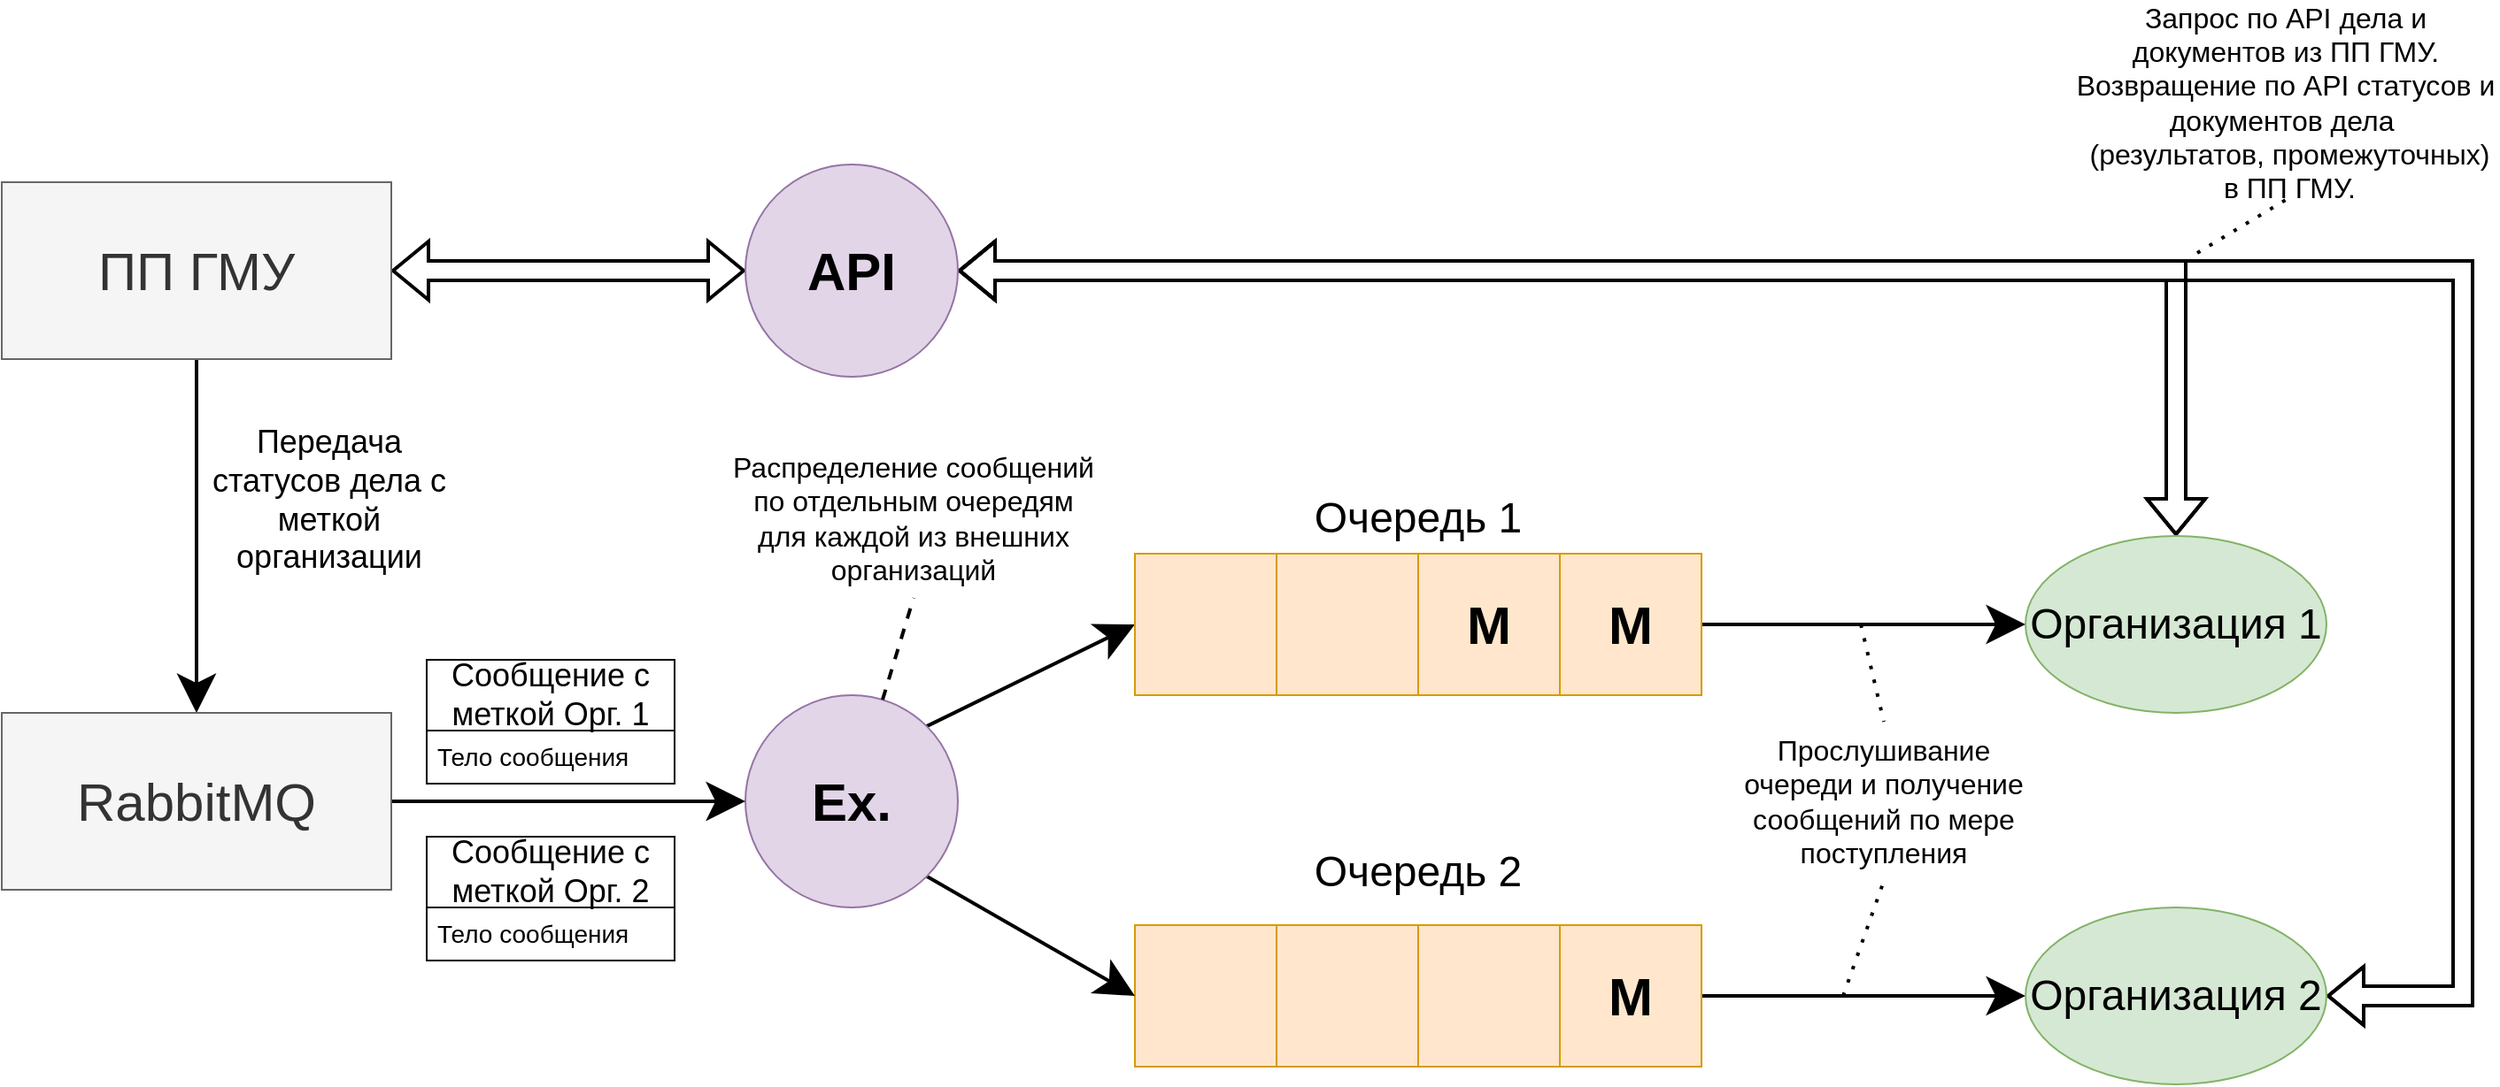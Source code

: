 <mxfile version="14.8.2" type="github"><diagram id="Lerm4SlKwIWbFK3JSJiu" name="Page-1"><mxGraphModel dx="1673" dy="829" grid="1" gridSize="10" guides="1" tooltips="1" connect="1" arrows="1" fold="1" page="1" pageScale="1" pageWidth="1654" pageHeight="1169" math="0" shadow="0"><root><mxCell id="0"/><mxCell id="1" parent="0"/><mxCell id="ZxN3DWVEo9xitp-DFpEb-1" value="" style="whiteSpace=wrap;html=1;aspect=fixed;" parent="1" vertex="1"><mxGeometry x="680" y="430" width="80" height="80" as="geometry"/></mxCell><mxCell id="ZxN3DWVEo9xitp-DFpEb-2" value="" style="whiteSpace=wrap;html=1;aspect=fixed;" parent="1" vertex="1"><mxGeometry x="760" y="430" width="80" height="80" as="geometry"/></mxCell><mxCell id="ZxN3DWVEo9xitp-DFpEb-3" value="&lt;b style=&quot;font-size: 30px&quot;&gt;M&lt;/b&gt;" style="whiteSpace=wrap;html=1;aspect=fixed;fillColor=#ffe6cc;strokeColor=#d79b00;" parent="1" vertex="1"><mxGeometry x="840" y="430" width="80" height="80" as="geometry"/></mxCell><mxCell id="ZxN3DWVEo9xitp-DFpEb-22" style="edgeStyle=none;rounded=0;jumpStyle=none;orthogonalLoop=1;jettySize=auto;html=1;exitX=1;exitY=0.5;exitDx=0;exitDy=0;entryX=0;entryY=0.5;entryDx=0;entryDy=0;strokeColor=#000000;strokeWidth=2;endSize=16;" parent="1" source="ZxN3DWVEo9xitp-DFpEb-4" target="ZxN3DWVEo9xitp-DFpEb-13" edge="1"><mxGeometry relative="1" as="geometry"/></mxCell><mxCell id="ZxN3DWVEo9xitp-DFpEb-4" value="&lt;font style=&quot;font-size: 30px&quot;&gt;&lt;b&gt;M&lt;/b&gt;&lt;/font&gt;" style="whiteSpace=wrap;html=1;aspect=fixed;fillColor=#ffe6cc;strokeColor=#d79b00;" parent="1" vertex="1"><mxGeometry x="920" y="430" width="80" height="80" as="geometry"/></mxCell><mxCell id="ZxN3DWVEo9xitp-DFpEb-5" value="" style="whiteSpace=wrap;html=1;aspect=fixed;fillColor=#ffe6cc;strokeColor=#d79b00;" parent="1" vertex="1"><mxGeometry x="680" y="640" width="80" height="80" as="geometry"/></mxCell><mxCell id="ZxN3DWVEo9xitp-DFpEb-6" value="" style="whiteSpace=wrap;html=1;aspect=fixed;fillColor=#ffe6cc;strokeColor=#d79b00;" parent="1" vertex="1"><mxGeometry x="760" y="640" width="80" height="80" as="geometry"/></mxCell><mxCell id="ZxN3DWVEo9xitp-DFpEb-7" value="" style="whiteSpace=wrap;html=1;aspect=fixed;fillColor=#ffe6cc;strokeColor=#d79b00;" parent="1" vertex="1"><mxGeometry x="840" y="640" width="80" height="80" as="geometry"/></mxCell><mxCell id="ZxN3DWVEo9xitp-DFpEb-23" style="edgeStyle=none;rounded=0;jumpStyle=none;orthogonalLoop=1;jettySize=auto;html=1;exitX=1;exitY=0.5;exitDx=0;exitDy=0;entryX=0;entryY=0.5;entryDx=0;entryDy=0;strokeColor=#000000;strokeWidth=2;endSize=16;" parent="1" source="ZxN3DWVEo9xitp-DFpEb-8" target="ZxN3DWVEo9xitp-DFpEb-15" edge="1"><mxGeometry relative="1" as="geometry"/></mxCell><mxCell id="ZxN3DWVEo9xitp-DFpEb-8" value="&lt;font style=&quot;font-size: 30px&quot;&gt;&lt;b&gt;M&lt;/b&gt;&lt;/font&gt;" style="whiteSpace=wrap;html=1;aspect=fixed;fillColor=#ffe6cc;strokeColor=#d79b00;" parent="1" vertex="1"><mxGeometry x="920" y="640" width="80" height="80" as="geometry"/></mxCell><mxCell id="ZxN3DWVEo9xitp-DFpEb-16" style="orthogonalLoop=1;jettySize=auto;html=1;exitX=1;exitY=0;exitDx=0;exitDy=0;entryX=0;entryY=0.5;entryDx=0;entryDy=0;rounded=0;strokeWidth=2;jumpStyle=none;endSize=16;" parent="1" source="ZxN3DWVEo9xitp-DFpEb-9" target="ZxN3DWVEo9xitp-DFpEb-10" edge="1"><mxGeometry relative="1" as="geometry"/></mxCell><mxCell id="ZxN3DWVEo9xitp-DFpEb-17" style="edgeStyle=none;rounded=0;jumpStyle=none;orthogonalLoop=1;jettySize=auto;html=1;exitX=1;exitY=1;exitDx=0;exitDy=0;entryX=0;entryY=0.5;entryDx=0;entryDy=0;strokeColor=#000000;strokeWidth=2;endSize=16;" parent="1" source="ZxN3DWVEo9xitp-DFpEb-9" target="ZxN3DWVEo9xitp-DFpEb-5" edge="1"><mxGeometry relative="1" as="geometry"/></mxCell><mxCell id="ZxN3DWVEo9xitp-DFpEb-9" value="&lt;font style=&quot;font-size: 30px&quot;&gt;&lt;b&gt;Ex.&lt;/b&gt;&lt;/font&gt;" style="ellipse;whiteSpace=wrap;html=1;aspect=fixed;fillColor=#e1d5e7;strokeColor=#9673a6;" parent="1" vertex="1"><mxGeometry x="460" y="510" width="120" height="120" as="geometry"/></mxCell><mxCell id="ZxN3DWVEo9xitp-DFpEb-10" value="" style="whiteSpace=wrap;html=1;aspect=fixed;fillColor=#ffe6cc;strokeColor=#d79b00;" parent="1" vertex="1"><mxGeometry x="680" y="430" width="80" height="80" as="geometry"/></mxCell><mxCell id="ZxN3DWVEo9xitp-DFpEb-11" value="" style="whiteSpace=wrap;html=1;aspect=fixed;fillColor=#ffe6cc;strokeColor=#d79b00;" parent="1" vertex="1"><mxGeometry x="760" y="430" width="80" height="80" as="geometry"/></mxCell><mxCell id="ZxN3DWVEo9xitp-DFpEb-19" style="edgeStyle=none;rounded=0;jumpStyle=none;orthogonalLoop=1;jettySize=auto;html=1;exitX=0.5;exitY=1;exitDx=0;exitDy=0;entryX=0.5;entryY=0;entryDx=0;entryDy=0;strokeColor=#000000;strokeWidth=2;startSize=6;jumpSize=6;targetPerimeterSpacing=0;endSize=16;" parent="1" source="ZxN3DWVEo9xitp-DFpEb-12" target="ZxN3DWVEo9xitp-DFpEb-14" edge="1"><mxGeometry relative="1" as="geometry"/></mxCell><mxCell id="ZxN3DWVEo9xitp-DFpEb-26" style="edgeStyle=orthogonalEdgeStyle;rounded=0;jumpStyle=none;jumpSize=6;orthogonalLoop=1;jettySize=auto;html=1;entryX=0;entryY=0.5;entryDx=0;entryDy=0;startArrow=classic;startFill=1;targetPerimeterSpacing=0;strokeColor=#000000;strokeWidth=2;shape=flexArrow;" parent="1" source="ZxN3DWVEo9xitp-DFpEb-12" target="ZxN3DWVEo9xitp-DFpEb-20" edge="1"><mxGeometry relative="1" as="geometry"/></mxCell><mxCell id="ZxN3DWVEo9xitp-DFpEb-12" value="&lt;font style=&quot;font-size: 30px&quot;&gt;ПП ГМУ&lt;/font&gt;" style="rounded=0;whiteSpace=wrap;html=1;fillColor=#f5f5f5;strokeColor=#666666;fontColor=#333333;" parent="1" vertex="1"><mxGeometry x="40" y="220" width="220" height="100" as="geometry"/></mxCell><mxCell id="ZxN3DWVEo9xitp-DFpEb-24" style="edgeStyle=orthogonalEdgeStyle;rounded=0;jumpStyle=none;orthogonalLoop=1;jettySize=auto;html=1;entryX=1;entryY=0.5;entryDx=0;entryDy=0;strokeColor=#000000;strokeWidth=2;startArrow=classic;startFill=1;shape=flexArrow;" parent="1" source="ZxN3DWVEo9xitp-DFpEb-13" target="ZxN3DWVEo9xitp-DFpEb-20" edge="1"><mxGeometry relative="1" as="geometry"><Array as="points"><mxPoint x="1268" y="270"/></Array></mxGeometry></mxCell><mxCell id="ZxN3DWVEo9xitp-DFpEb-13" value="&lt;font style=&quot;font-size: 24px&quot;&gt;Организация 1&lt;/font&gt;" style="ellipse;whiteSpace=wrap;html=1;fillColor=#d5e8d4;strokeColor=#82b366;" parent="1" vertex="1"><mxGeometry x="1183" y="420" width="170" height="100" as="geometry"/></mxCell><mxCell id="ZxN3DWVEo9xitp-DFpEb-18" style="edgeStyle=none;rounded=0;jumpStyle=none;orthogonalLoop=1;jettySize=auto;html=1;exitX=1;exitY=0.5;exitDx=0;exitDy=0;entryX=0;entryY=0.5;entryDx=0;entryDy=0;strokeColor=#000000;strokeWidth=2;endSize=16;" parent="1" source="ZxN3DWVEo9xitp-DFpEb-14" target="ZxN3DWVEo9xitp-DFpEb-9" edge="1"><mxGeometry relative="1" as="geometry"/></mxCell><mxCell id="ZxN3DWVEo9xitp-DFpEb-14" value="&lt;span style=&quot;font-size: 30px&quot;&gt;RabbitMQ&lt;/span&gt;" style="rounded=0;whiteSpace=wrap;html=1;fillColor=#f5f5f5;strokeColor=#666666;fontColor=#333333;" parent="1" vertex="1"><mxGeometry x="40" y="520" width="220" height="100" as="geometry"/></mxCell><mxCell id="ZxN3DWVEo9xitp-DFpEb-25" style="edgeStyle=orthogonalEdgeStyle;rounded=0;jumpStyle=none;orthogonalLoop=1;jettySize=auto;html=1;strokeColor=#000000;strokeWidth=2;startArrow=classic;startFill=1;shape=flexArrow;exitX=1;exitY=0.5;exitDx=0;exitDy=0;" parent="1" source="ZxN3DWVEo9xitp-DFpEb-15" edge="1"><mxGeometry relative="1" as="geometry"><mxPoint x="580" y="270" as="targetPoint"/><Array as="points"><mxPoint x="1430" y="680"/><mxPoint x="1430" y="270"/></Array></mxGeometry></mxCell><mxCell id="ZxN3DWVEo9xitp-DFpEb-15" value="&lt;font style=&quot;font-size: 24px&quot;&gt;Организация 2&lt;/font&gt;" style="ellipse;whiteSpace=wrap;html=1;fillColor=#d5e8d4;strokeColor=#82b366;" parent="1" vertex="1"><mxGeometry x="1183" y="630" width="170" height="100" as="geometry"/></mxCell><mxCell id="ZxN3DWVEo9xitp-DFpEb-20" value="&lt;span style=&quot;font-size: 30px&quot;&gt;&lt;b&gt;API&lt;/b&gt;&lt;/span&gt;" style="ellipse;whiteSpace=wrap;html=1;aspect=fixed;fillColor=#e1d5e7;strokeColor=#9673a6;" parent="1" vertex="1"><mxGeometry x="460" y="210" width="120" height="120" as="geometry"/></mxCell><mxCell id="ZxN3DWVEo9xitp-DFpEb-27" value="&lt;span style=&quot;font-size: 24px&quot;&gt;Очередь 1&lt;/span&gt;" style="text;html=1;strokeColor=none;fillColor=none;align=center;verticalAlign=middle;whiteSpace=wrap;rounded=0;" parent="1" vertex="1"><mxGeometry x="780" y="400" width="120" height="20" as="geometry"/></mxCell><mxCell id="ZxN3DWVEo9xitp-DFpEb-29" value="&lt;span style=&quot;font-size: 24px&quot;&gt;Очередь 2&lt;/span&gt;" style="text;html=1;strokeColor=none;fillColor=none;align=center;verticalAlign=middle;whiteSpace=wrap;rounded=0;" parent="1" vertex="1"><mxGeometry x="780" y="600" width="120" height="20" as="geometry"/></mxCell><mxCell id="ZxN3DWVEo9xitp-DFpEb-30" value="Сообщение с меткой Орг. 1" style="swimlane;fontStyle=0;childLayout=stackLayout;horizontal=1;startSize=40;horizontalStack=0;resizeParent=1;resizeParentMax=0;resizeLast=0;collapsible=1;marginBottom=0;fontSize=18;whiteSpace=wrap;" parent="1" vertex="1"><mxGeometry x="280" y="490" width="140" height="70" as="geometry"/></mxCell><mxCell id="ZxN3DWVEo9xitp-DFpEb-31" value="Тело сообщения" style="text;strokeColor=none;fillColor=none;align=left;verticalAlign=top;spacingLeft=4;spacingRight=4;overflow=hidden;rotatable=0;points=[[0,0.5],[1,0.5]];portConstraint=eastwest;fontSize=14;whiteSpace=wrap;" parent="ZxN3DWVEo9xitp-DFpEb-30" vertex="1"><mxGeometry y="40" width="140" height="30" as="geometry"/></mxCell><mxCell id="ZxN3DWVEo9xitp-DFpEb-37" value="&lt;font style=&quot;font-size: 18px&quot;&gt;Передача статусов дела с меткой организации&lt;/font&gt;" style="text;html=1;strokeColor=none;fillColor=none;align=center;verticalAlign=middle;whiteSpace=wrap;rounded=0;fontSize=16;" parent="1" vertex="1"><mxGeometry x="150" y="380" width="150" height="40" as="geometry"/></mxCell><mxCell id="ZxN3DWVEo9xitp-DFpEb-40" value="Распределение сообщений по отдельным очередям для каждой из внешних организаций" style="text;html=1;strokeColor=none;fillColor=none;align=center;verticalAlign=middle;whiteSpace=wrap;rounded=0;fontSize=16;" parent="1" vertex="1"><mxGeometry x="450" y="365" width="210" height="90" as="geometry"/></mxCell><mxCell id="ZxN3DWVEo9xitp-DFpEb-43" value="" style="endArrow=none;dashed=1;html=1;fontSize=16;targetPerimeterSpacing=0;strokeColor=#000000;strokeWidth=2;entryX=0.5;entryY=1;entryDx=0;entryDy=0;" parent="1" source="ZxN3DWVEo9xitp-DFpEb-9" target="ZxN3DWVEo9xitp-DFpEb-40" edge="1"><mxGeometry width="50" height="50" relative="1" as="geometry"><mxPoint x="500" y="500" as="sourcePoint"/><mxPoint x="550" y="450" as="targetPoint"/></mxGeometry></mxCell><mxCell id="ZxN3DWVEo9xitp-DFpEb-44" value="Прослушивание очереди и получение сообщений по мере поступления" style="text;html=1;strokeColor=none;fillColor=none;align=center;verticalAlign=middle;whiteSpace=wrap;rounded=0;fontSize=16;" parent="1" vertex="1"><mxGeometry x="1023" y="525" width="160" height="90" as="geometry"/></mxCell><mxCell id="ZxN3DWVEo9xitp-DFpEb-45" value="" style="endArrow=none;dashed=1;html=1;dashPattern=1 3;strokeWidth=2;fontSize=16;targetPerimeterSpacing=0;entryX=0.5;entryY=0;entryDx=0;entryDy=0;" parent="1" target="ZxN3DWVEo9xitp-DFpEb-44" edge="1"><mxGeometry width="50" height="50" relative="1" as="geometry"><mxPoint x="1090" y="470" as="sourcePoint"/><mxPoint x="1120" y="420" as="targetPoint"/></mxGeometry></mxCell><mxCell id="ZxN3DWVEo9xitp-DFpEb-46" value="Запрос по API дела и документов из ПП ГМУ.&lt;br&gt;Возвращение по API статусов и документов дела&amp;nbsp;&lt;br&gt;&amp;nbsp;(результатов, промежуточных)&lt;br&gt;&amp;nbsp;в ПП ГМУ." style="text;html=1;strokeColor=none;fillColor=none;align=center;verticalAlign=middle;whiteSpace=wrap;rounded=0;fontSize=16;" parent="1" vertex="1"><mxGeometry x="1210" y="120" width="240" height="110" as="geometry"/></mxCell><mxCell id="ZxN3DWVEo9xitp-DFpEb-47" value="" style="endArrow=none;dashed=1;html=1;dashPattern=1 3;strokeWidth=2;fontSize=16;targetPerimeterSpacing=0;entryX=0.5;entryY=1;entryDx=0;entryDy=0;" parent="1" target="ZxN3DWVEo9xitp-DFpEb-46" edge="1"><mxGeometry width="50" height="50" relative="1" as="geometry"><mxPoint x="1280" y="260" as="sourcePoint"/><mxPoint x="1390" y="210" as="targetPoint"/></mxGeometry></mxCell><mxCell id="ZxN3DWVEo9xitp-DFpEb-48" value="" style="endArrow=none;dashed=1;html=1;dashPattern=1 3;strokeWidth=2;fontSize=16;targetPerimeterSpacing=0;entryX=0.5;entryY=1;entryDx=0;entryDy=0;" parent="1" target="ZxN3DWVEo9xitp-DFpEb-44" edge="1"><mxGeometry width="50" height="50" relative="1" as="geometry"><mxPoint x="1080" y="680" as="sourcePoint"/><mxPoint x="1110" y="607" as="targetPoint"/></mxGeometry></mxCell><mxCell id="ga6P18jWlzBxlrKstc2S-1" value="Сообщение с меткой Орг. 2" style="swimlane;fontStyle=0;childLayout=stackLayout;horizontal=1;startSize=40;horizontalStack=0;resizeParent=1;resizeParentMax=0;resizeLast=0;collapsible=1;marginBottom=0;fontSize=18;whiteSpace=wrap;" vertex="1" parent="1"><mxGeometry x="280" y="590" width="140" height="70" as="geometry"/></mxCell><mxCell id="ga6P18jWlzBxlrKstc2S-2" value="Тело сообщения" style="text;strokeColor=none;fillColor=none;align=left;verticalAlign=top;spacingLeft=4;spacingRight=4;overflow=hidden;rotatable=0;points=[[0,0.5],[1,0.5]];portConstraint=eastwest;fontSize=14;whiteSpace=wrap;" vertex="1" parent="ga6P18jWlzBxlrKstc2S-1"><mxGeometry y="40" width="140" height="30" as="geometry"/></mxCell></root></mxGraphModel></diagram></mxfile>